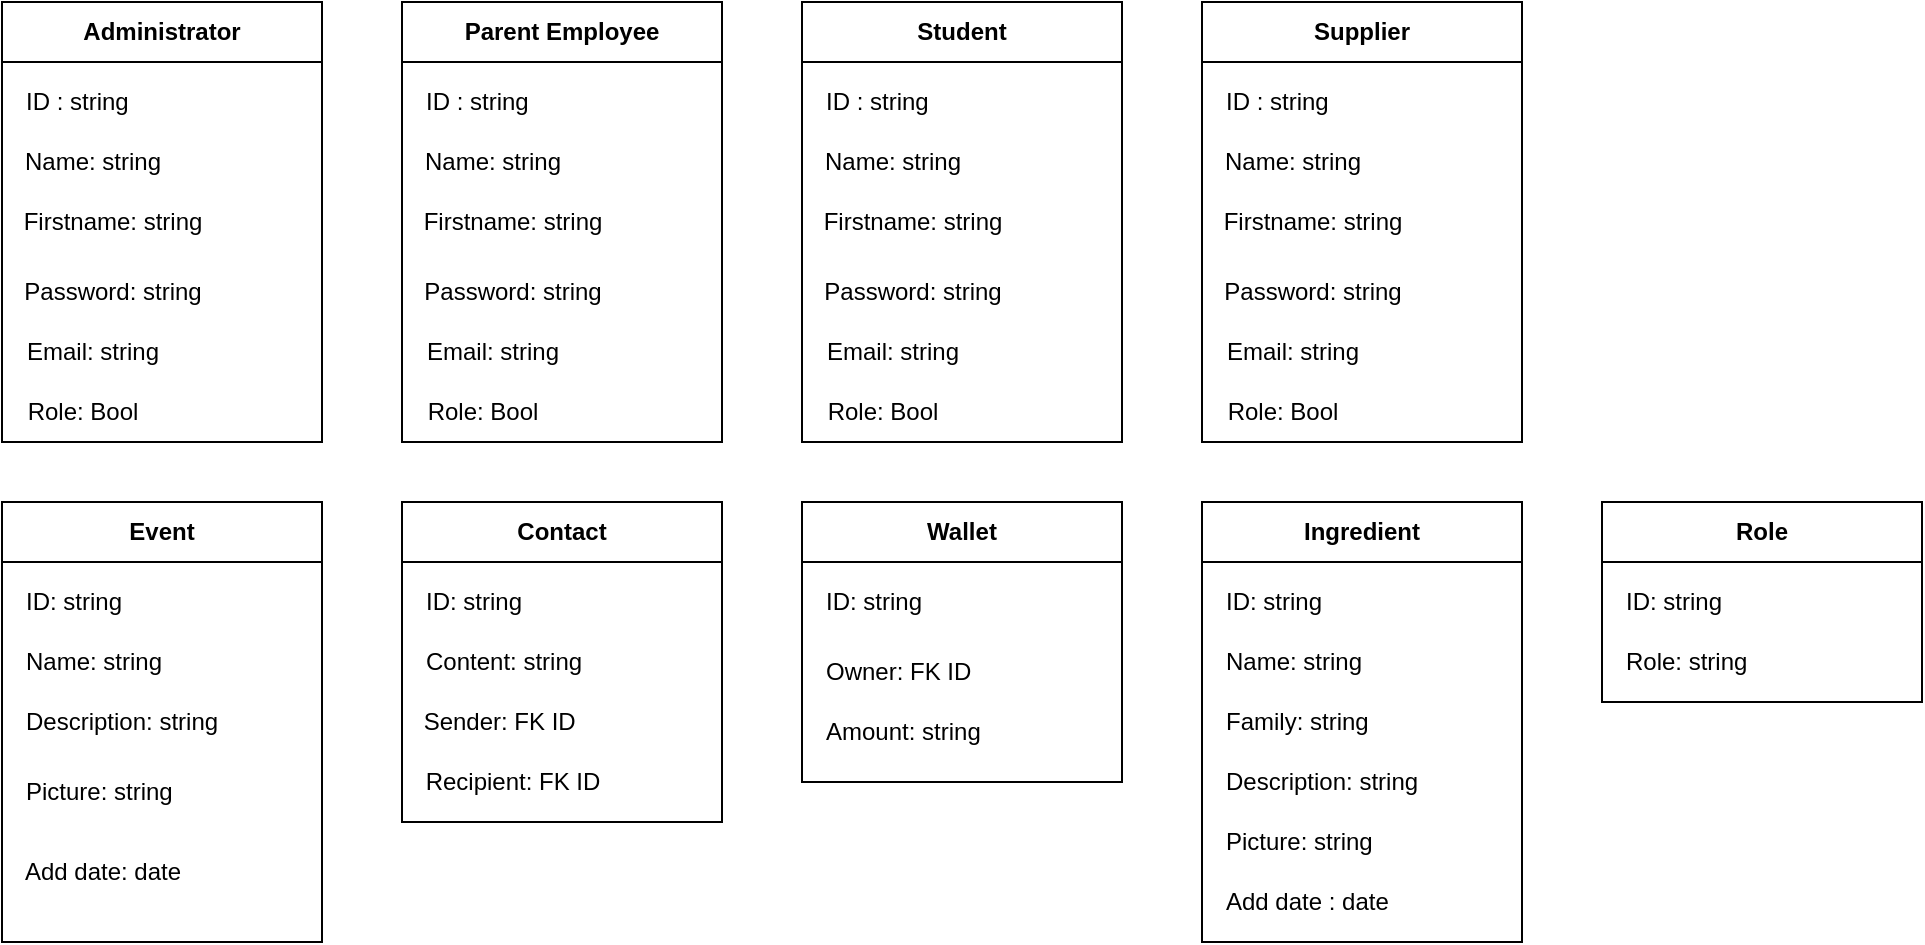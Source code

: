<mxfile>
    <diagram id="zCQ8nOouyu2ieMCMeRLU" name="Page-1">
        <mxGraphModel dx="1020" dy="548" grid="1" gridSize="10" guides="1" tooltips="1" connect="1" arrows="1" fold="1" page="1" pageScale="1" pageWidth="2339" pageHeight="3300" math="0" shadow="0">
            <root>
                <mxCell id="0"/>
                <mxCell id="1" parent="0"/>
                <mxCell id="3" value="Administrator" style="swimlane;whiteSpace=wrap;html=1;shadow=0;fillColor=default;align=center;verticalAlign=middle;startSize=30;" vertex="1" parent="1">
                    <mxGeometry x="40" y="30" width="160" height="220" as="geometry"/>
                </mxCell>
                <mxCell id="5" value="Name: string" style="text;html=1;align=center;verticalAlign=middle;resizable=0;points=[];autosize=1;strokeColor=none;fillColor=none;" vertex="1" parent="3">
                    <mxGeometry y="65" width="90" height="30" as="geometry"/>
                </mxCell>
                <mxCell id="6" value="Firstname: string" style="text;html=1;align=center;verticalAlign=middle;resizable=0;points=[];autosize=1;strokeColor=none;fillColor=none;" vertex="1" parent="3">
                    <mxGeometry y="95" width="110" height="30" as="geometry"/>
                </mxCell>
                <mxCell id="7" value="Password: string" style="text;html=1;align=center;verticalAlign=middle;resizable=0;points=[];autosize=1;strokeColor=none;fillColor=none;" vertex="1" parent="3">
                    <mxGeometry y="130" width="110" height="30" as="geometry"/>
                </mxCell>
                <mxCell id="8" value="Email: string" style="text;html=1;align=center;verticalAlign=middle;resizable=0;points=[];autosize=1;strokeColor=none;fillColor=none;" vertex="1" parent="3">
                    <mxGeometry y="160" width="90" height="30" as="geometry"/>
                </mxCell>
                <mxCell id="9" value="Role: Bool" style="text;html=1;align=center;verticalAlign=middle;resizable=0;points=[];autosize=1;strokeColor=none;fillColor=none;" vertex="1" parent="3">
                    <mxGeometry y="190" width="80" height="30" as="geometry"/>
                </mxCell>
                <mxCell id="4" value="ID : string" style="text;html=1;align=left;verticalAlign=middle;resizable=0;points=[];autosize=1;strokeColor=none;fillColor=none;" vertex="1" parent="1">
                    <mxGeometry x="50" y="65" width="70" height="30" as="geometry"/>
                </mxCell>
                <mxCell id="17" value="Parent Employee" style="swimlane;whiteSpace=wrap;html=1;shadow=0;fillColor=default;align=center;verticalAlign=middle;startSize=30;" vertex="1" parent="1">
                    <mxGeometry x="240" y="30" width="160" height="220" as="geometry"/>
                </mxCell>
                <mxCell id="18" value="Name: string" style="text;html=1;align=center;verticalAlign=middle;resizable=0;points=[];autosize=1;strokeColor=none;fillColor=none;" vertex="1" parent="17">
                    <mxGeometry y="65" width="90" height="30" as="geometry"/>
                </mxCell>
                <mxCell id="19" value="Firstname: string" style="text;html=1;align=center;verticalAlign=middle;resizable=0;points=[];autosize=1;strokeColor=none;fillColor=none;" vertex="1" parent="17">
                    <mxGeometry y="95" width="110" height="30" as="geometry"/>
                </mxCell>
                <mxCell id="20" value="Password: string" style="text;html=1;align=center;verticalAlign=middle;resizable=0;points=[];autosize=1;strokeColor=none;fillColor=none;" vertex="1" parent="17">
                    <mxGeometry y="130" width="110" height="30" as="geometry"/>
                </mxCell>
                <mxCell id="21" value="Email: string" style="text;html=1;align=center;verticalAlign=middle;resizable=0;points=[];autosize=1;strokeColor=none;fillColor=none;" vertex="1" parent="17">
                    <mxGeometry y="160" width="90" height="30" as="geometry"/>
                </mxCell>
                <mxCell id="22" value="Role: Bool" style="text;html=1;align=center;verticalAlign=middle;resizable=0;points=[];autosize=1;strokeColor=none;fillColor=none;" vertex="1" parent="17">
                    <mxGeometry y="190" width="80" height="30" as="geometry"/>
                </mxCell>
                <mxCell id="23" value="ID : string" style="text;html=1;align=left;verticalAlign=middle;resizable=0;points=[];autosize=1;strokeColor=none;fillColor=none;" vertex="1" parent="17">
                    <mxGeometry x="10" y="35" width="70" height="30" as="geometry"/>
                </mxCell>
                <mxCell id="24" value="Student" style="swimlane;whiteSpace=wrap;html=1;shadow=0;fillColor=default;align=center;verticalAlign=middle;startSize=30;" vertex="1" parent="1">
                    <mxGeometry x="440" y="30" width="160" height="220" as="geometry"/>
                </mxCell>
                <mxCell id="25" value="Name: string" style="text;html=1;align=center;verticalAlign=middle;resizable=0;points=[];autosize=1;strokeColor=none;fillColor=none;" vertex="1" parent="24">
                    <mxGeometry y="65" width="90" height="30" as="geometry"/>
                </mxCell>
                <mxCell id="26" value="Firstname: string" style="text;html=1;align=center;verticalAlign=middle;resizable=0;points=[];autosize=1;strokeColor=none;fillColor=none;" vertex="1" parent="24">
                    <mxGeometry y="95" width="110" height="30" as="geometry"/>
                </mxCell>
                <mxCell id="27" value="Password: string" style="text;html=1;align=center;verticalAlign=middle;resizable=0;points=[];autosize=1;strokeColor=none;fillColor=none;" vertex="1" parent="24">
                    <mxGeometry y="130" width="110" height="30" as="geometry"/>
                </mxCell>
                <mxCell id="28" value="Email: string" style="text;html=1;align=center;verticalAlign=middle;resizable=0;points=[];autosize=1;strokeColor=none;fillColor=none;" vertex="1" parent="24">
                    <mxGeometry y="160" width="90" height="30" as="geometry"/>
                </mxCell>
                <mxCell id="29" value="Role: Bool" style="text;html=1;align=center;verticalAlign=middle;resizable=0;points=[];autosize=1;strokeColor=none;fillColor=none;" vertex="1" parent="24">
                    <mxGeometry y="190" width="80" height="30" as="geometry"/>
                </mxCell>
                <mxCell id="30" value="ID : string" style="text;html=1;align=left;verticalAlign=middle;resizable=0;points=[];autosize=1;strokeColor=none;fillColor=none;" vertex="1" parent="24">
                    <mxGeometry x="10" y="35" width="70" height="30" as="geometry"/>
                </mxCell>
                <mxCell id="31" value="Ingredient" style="swimlane;whiteSpace=wrap;html=1;shadow=0;fillColor=default;align=center;verticalAlign=middle;startSize=30;" vertex="1" parent="1">
                    <mxGeometry x="640" y="280" width="160" height="220" as="geometry"/>
                </mxCell>
                <mxCell id="32" value="Name: string" style="text;html=1;align=left;verticalAlign=middle;resizable=0;points=[];autosize=1;strokeColor=none;fillColor=none;" vertex="1" parent="31">
                    <mxGeometry x="10" y="65" width="90" height="30" as="geometry"/>
                </mxCell>
                <mxCell id="37" value="ID: string" style="text;html=1;align=left;verticalAlign=middle;resizable=0;points=[];autosize=1;strokeColor=none;fillColor=none;" vertex="1" parent="31">
                    <mxGeometry x="10" y="35" width="70" height="30" as="geometry"/>
                </mxCell>
                <mxCell id="38" value="Family: string" style="text;html=1;align=left;verticalAlign=middle;resizable=0;points=[];autosize=1;strokeColor=none;fillColor=none;" vertex="1" parent="31">
                    <mxGeometry x="10" y="95" width="90" height="30" as="geometry"/>
                </mxCell>
                <mxCell id="39" value="Description: string" style="text;html=1;align=left;verticalAlign=middle;resizable=0;points=[];autosize=1;strokeColor=none;fillColor=none;" vertex="1" parent="31">
                    <mxGeometry x="10" y="125" width="120" height="30" as="geometry"/>
                </mxCell>
                <mxCell id="45" value="Add date : date" style="text;html=1;align=left;verticalAlign=middle;resizable=0;points=[];autosize=1;strokeColor=none;fillColor=none;" vertex="1" parent="31">
                    <mxGeometry x="10" y="185" width="100" height="30" as="geometry"/>
                </mxCell>
                <mxCell id="48" value="Picture: string" style="text;html=1;align=left;verticalAlign=middle;resizable=0;points=[];autosize=1;strokeColor=none;fillColor=none;" vertex="1" parent="31">
                    <mxGeometry x="10" y="155" width="100" height="30" as="geometry"/>
                </mxCell>
                <mxCell id="40" value="Event" style="swimlane;whiteSpace=wrap;html=1;shadow=0;fillColor=default;align=center;verticalAlign=middle;startSize=30;" vertex="1" parent="1">
                    <mxGeometry x="40" y="280" width="160" height="220" as="geometry"/>
                </mxCell>
                <mxCell id="41" value="Name: string" style="text;html=1;align=left;verticalAlign=middle;resizable=0;points=[];autosize=1;strokeColor=none;fillColor=none;" vertex="1" parent="40">
                    <mxGeometry x="10" y="65" width="90" height="30" as="geometry"/>
                </mxCell>
                <mxCell id="42" value="ID: string" style="text;html=1;align=left;verticalAlign=middle;resizable=0;points=[];autosize=1;strokeColor=none;fillColor=none;" vertex="1" parent="40">
                    <mxGeometry x="10" y="35" width="70" height="30" as="geometry"/>
                </mxCell>
                <mxCell id="44" value="Description: string" style="text;html=1;align=left;verticalAlign=middle;resizable=0;points=[];autosize=1;strokeColor=none;fillColor=none;" vertex="1" parent="40">
                    <mxGeometry x="10" y="95" width="120" height="30" as="geometry"/>
                </mxCell>
                <mxCell id="46" value="Add date: date" style="text;html=1;align=center;verticalAlign=middle;resizable=0;points=[];autosize=1;strokeColor=none;fillColor=none;" vertex="1" parent="40">
                    <mxGeometry y="170" width="100" height="30" as="geometry"/>
                </mxCell>
                <mxCell id="47" value="Picture: string" style="text;html=1;align=left;verticalAlign=middle;resizable=0;points=[];autosize=1;strokeColor=none;fillColor=none;" vertex="1" parent="40">
                    <mxGeometry x="10" y="130" width="100" height="30" as="geometry"/>
                </mxCell>
                <mxCell id="50" value="Wallet" style="swimlane;whiteSpace=wrap;html=1;shadow=0;fillColor=default;align=center;verticalAlign=middle;startSize=30;" vertex="1" parent="1">
                    <mxGeometry x="440" y="280" width="160" height="140" as="geometry"/>
                </mxCell>
                <mxCell id="51" value="Owner: FK ID" style="text;html=1;align=left;verticalAlign=middle;resizable=0;points=[];autosize=1;strokeColor=none;fillColor=none;" vertex="1" parent="50">
                    <mxGeometry x="10" y="70" width="100" height="30" as="geometry"/>
                </mxCell>
                <mxCell id="52" value="ID: string" style="text;html=1;align=left;verticalAlign=middle;resizable=0;points=[];autosize=1;strokeColor=none;fillColor=none;" vertex="1" parent="50">
                    <mxGeometry x="10" y="35" width="70" height="30" as="geometry"/>
                </mxCell>
                <mxCell id="56" value="Amount: string" style="text;html=1;align=left;verticalAlign=middle;resizable=0;points=[];autosize=1;strokeColor=none;fillColor=none;" vertex="1" parent="50">
                    <mxGeometry x="10" y="100" width="100" height="30" as="geometry"/>
                </mxCell>
                <mxCell id="57" value="Contact" style="swimlane;whiteSpace=wrap;html=1;shadow=0;fillColor=default;align=center;verticalAlign=middle;startSize=30;" vertex="1" parent="1">
                    <mxGeometry x="240" y="280" width="160" height="160" as="geometry"/>
                </mxCell>
                <mxCell id="58" value="Content: string" style="text;html=1;align=left;verticalAlign=middle;resizable=0;points=[];autosize=1;strokeColor=none;fillColor=none;" vertex="1" parent="57">
                    <mxGeometry x="10" y="65" width="100" height="30" as="geometry"/>
                </mxCell>
                <mxCell id="59" value="ID: string" style="text;html=1;align=left;verticalAlign=middle;resizable=0;points=[];autosize=1;strokeColor=none;fillColor=none;" vertex="1" parent="57">
                    <mxGeometry x="10" y="35" width="70" height="30" as="geometry"/>
                </mxCell>
                <mxCell id="61" value="Sender: FK ID&amp;nbsp;" style="text;html=1;align=center;verticalAlign=middle;resizable=0;points=[];autosize=1;strokeColor=none;fillColor=none;" vertex="1" parent="57">
                    <mxGeometry y="95" width="100" height="30" as="geometry"/>
                </mxCell>
                <mxCell id="62" value="Recipient: FK ID" style="text;html=1;align=center;verticalAlign=middle;resizable=0;points=[];autosize=1;strokeColor=none;fillColor=none;" vertex="1" parent="57">
                    <mxGeometry y="125" width="110" height="30" as="geometry"/>
                </mxCell>
                <mxCell id="63" value="Supplier" style="swimlane;whiteSpace=wrap;html=1;shadow=0;fillColor=default;align=center;verticalAlign=middle;startSize=30;" vertex="1" parent="1">
                    <mxGeometry x="640" y="30" width="160" height="220" as="geometry"/>
                </mxCell>
                <mxCell id="64" value="Name: string" style="text;html=1;align=center;verticalAlign=middle;resizable=0;points=[];autosize=1;strokeColor=none;fillColor=none;" vertex="1" parent="63">
                    <mxGeometry y="65" width="90" height="30" as="geometry"/>
                </mxCell>
                <mxCell id="65" value="Firstname: string" style="text;html=1;align=center;verticalAlign=middle;resizable=0;points=[];autosize=1;strokeColor=none;fillColor=none;" vertex="1" parent="63">
                    <mxGeometry y="95" width="110" height="30" as="geometry"/>
                </mxCell>
                <mxCell id="66" value="Password: string" style="text;html=1;align=center;verticalAlign=middle;resizable=0;points=[];autosize=1;strokeColor=none;fillColor=none;" vertex="1" parent="63">
                    <mxGeometry y="130" width="110" height="30" as="geometry"/>
                </mxCell>
                <mxCell id="67" value="Email: string" style="text;html=1;align=center;verticalAlign=middle;resizable=0;points=[];autosize=1;strokeColor=none;fillColor=none;" vertex="1" parent="63">
                    <mxGeometry y="160" width="90" height="30" as="geometry"/>
                </mxCell>
                <mxCell id="68" value="Role: Bool" style="text;html=1;align=center;verticalAlign=middle;resizable=0;points=[];autosize=1;strokeColor=none;fillColor=none;" vertex="1" parent="63">
                    <mxGeometry y="190" width="80" height="30" as="geometry"/>
                </mxCell>
                <mxCell id="69" value="ID : string" style="text;html=1;align=left;verticalAlign=middle;resizable=0;points=[];autosize=1;strokeColor=none;fillColor=none;" vertex="1" parent="63">
                    <mxGeometry x="10" y="35" width="70" height="30" as="geometry"/>
                </mxCell>
                <mxCell id="70" value="Role" style="swimlane;whiteSpace=wrap;html=1;shadow=0;fillColor=default;align=center;verticalAlign=middle;startSize=30;" vertex="1" parent="1">
                    <mxGeometry x="840" y="280" width="160" height="100" as="geometry"/>
                </mxCell>
                <mxCell id="71" value="Role: string" style="text;html=1;align=left;verticalAlign=middle;resizable=0;points=[];autosize=1;strokeColor=none;fillColor=none;" vertex="1" parent="70">
                    <mxGeometry x="10" y="65" width="80" height="30" as="geometry"/>
                </mxCell>
                <mxCell id="72" value="ID: string" style="text;html=1;align=left;verticalAlign=middle;resizable=0;points=[];autosize=1;strokeColor=none;fillColor=none;" vertex="1" parent="70">
                    <mxGeometry x="10" y="35" width="70" height="30" as="geometry"/>
                </mxCell>
            </root>
        </mxGraphModel>
    </diagram>
</mxfile>